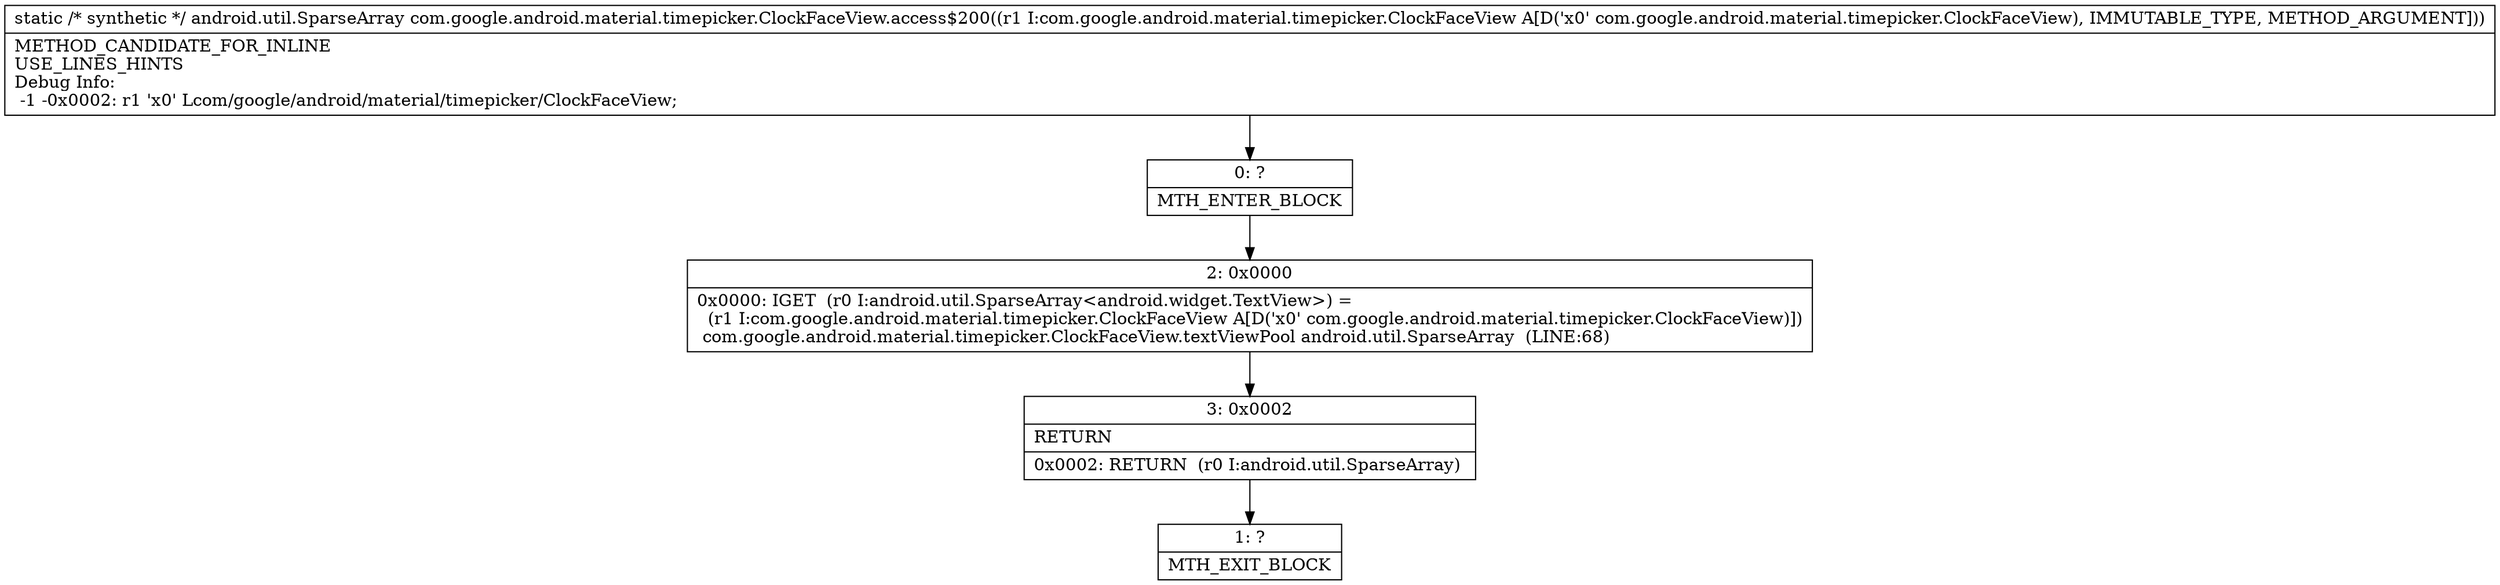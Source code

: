 digraph "CFG forcom.google.android.material.timepicker.ClockFaceView.access$200(Lcom\/google\/android\/material\/timepicker\/ClockFaceView;)Landroid\/util\/SparseArray;" {
Node_0 [shape=record,label="{0\:\ ?|MTH_ENTER_BLOCK\l}"];
Node_2 [shape=record,label="{2\:\ 0x0000|0x0000: IGET  (r0 I:android.util.SparseArray\<android.widget.TextView\>) = \l  (r1 I:com.google.android.material.timepicker.ClockFaceView A[D('x0' com.google.android.material.timepicker.ClockFaceView)])\l com.google.android.material.timepicker.ClockFaceView.textViewPool android.util.SparseArray  (LINE:68)\l}"];
Node_3 [shape=record,label="{3\:\ 0x0002|RETURN\l|0x0002: RETURN  (r0 I:android.util.SparseArray) \l}"];
Node_1 [shape=record,label="{1\:\ ?|MTH_EXIT_BLOCK\l}"];
MethodNode[shape=record,label="{static \/* synthetic *\/ android.util.SparseArray com.google.android.material.timepicker.ClockFaceView.access$200((r1 I:com.google.android.material.timepicker.ClockFaceView A[D('x0' com.google.android.material.timepicker.ClockFaceView), IMMUTABLE_TYPE, METHOD_ARGUMENT]))  | METHOD_CANDIDATE_FOR_INLINE\lUSE_LINES_HINTS\lDebug Info:\l  \-1 \-0x0002: r1 'x0' Lcom\/google\/android\/material\/timepicker\/ClockFaceView;\l}"];
MethodNode -> Node_0;Node_0 -> Node_2;
Node_2 -> Node_3;
Node_3 -> Node_1;
}

